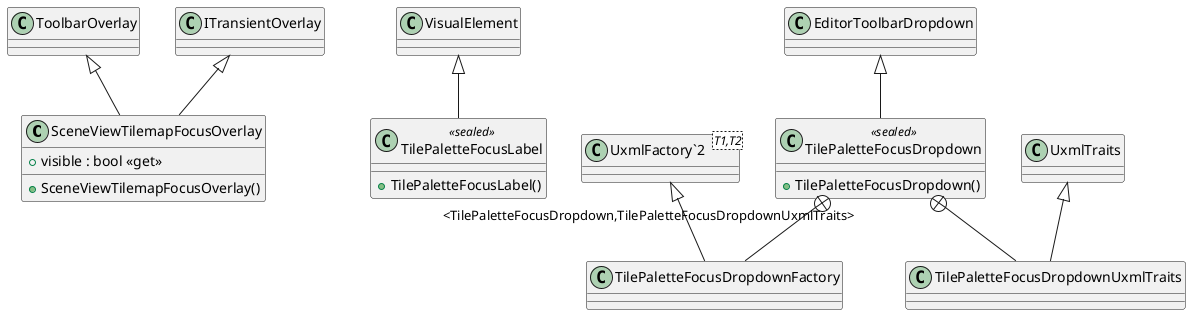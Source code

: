 @startuml
class SceneViewTilemapFocusOverlay {
    + SceneViewTilemapFocusOverlay()
    + visible : bool <<get>>
}
class TilePaletteFocusLabel <<sealed>> {
    + TilePaletteFocusLabel()
}
class TilePaletteFocusDropdown <<sealed>> {
    + TilePaletteFocusDropdown()
}
class TilePaletteFocusDropdownFactory {
}
class TilePaletteFocusDropdownUxmlTraits {
}
class "UxmlFactory`2"<T1,T2> {
}
ToolbarOverlay <|-- SceneViewTilemapFocusOverlay
ITransientOverlay <|-- SceneViewTilemapFocusOverlay
VisualElement <|-- TilePaletteFocusLabel
EditorToolbarDropdown <|-- TilePaletteFocusDropdown
TilePaletteFocusDropdown +-- TilePaletteFocusDropdownFactory
"UxmlFactory`2" "<TilePaletteFocusDropdown,TilePaletteFocusDropdownUxmlTraits>" <|-- TilePaletteFocusDropdownFactory
TilePaletteFocusDropdown +-- TilePaletteFocusDropdownUxmlTraits
UxmlTraits <|-- TilePaletteFocusDropdownUxmlTraits
@enduml
